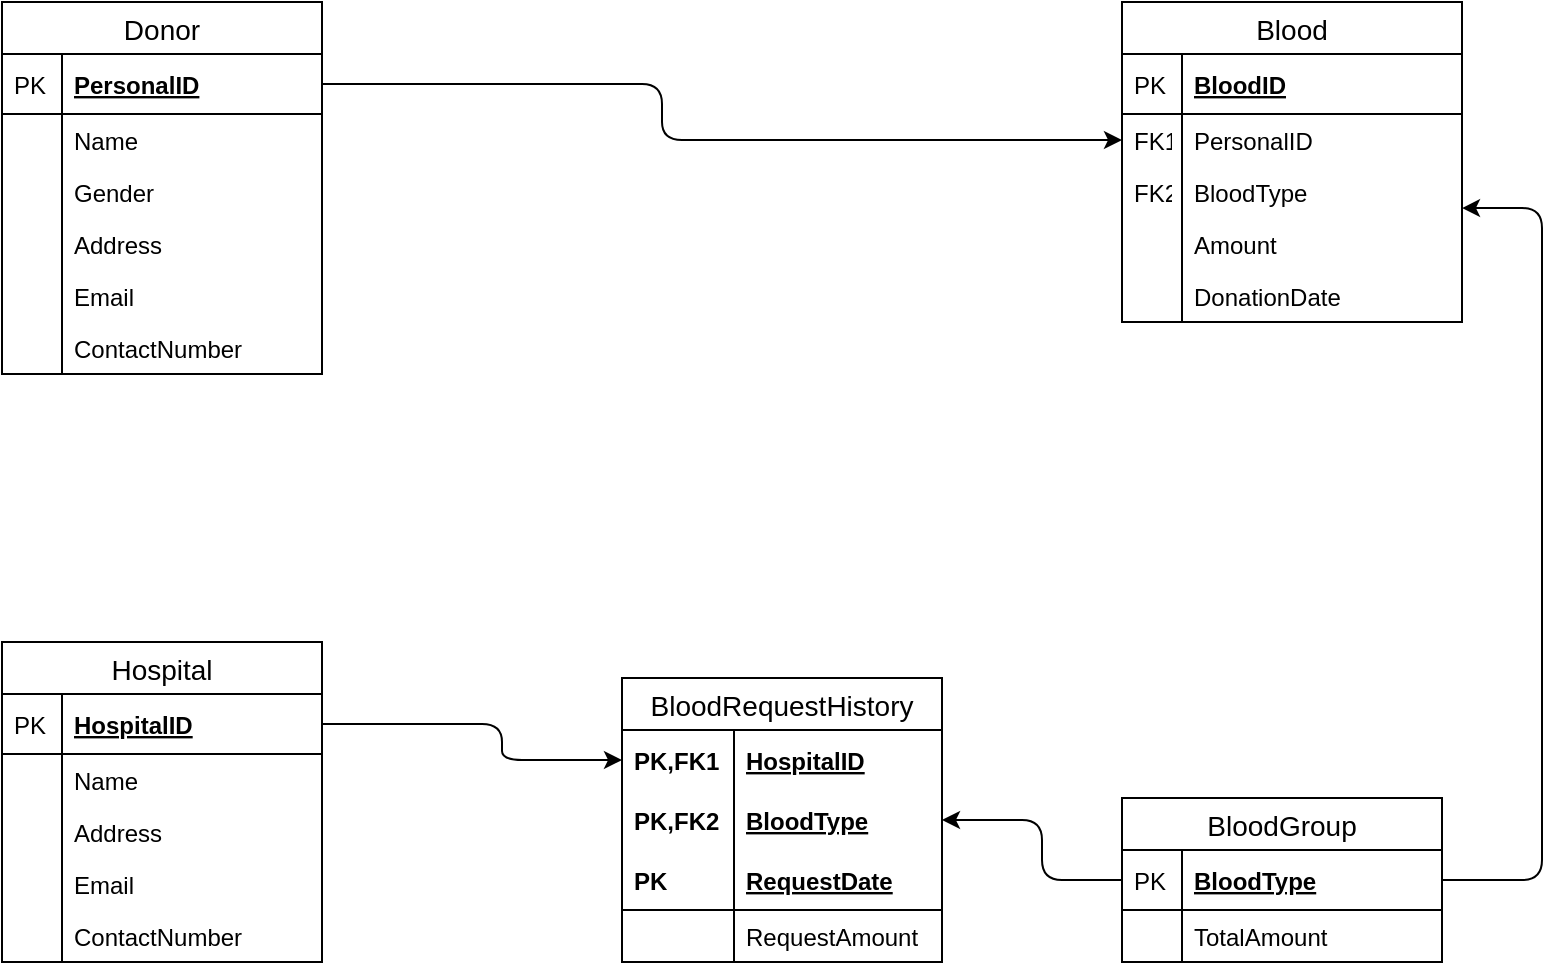 <mxfile version="13.2.3" type="device"><diagram id="C5RBs43oDa-KdzZeNtuy" name="Page-1"><mxGraphModel dx="371" dy="450" grid="1" gridSize="10" guides="1" tooltips="1" connect="1" arrows="1" fold="1" page="1" pageScale="1" pageWidth="827" pageHeight="1169" math="0" shadow="0"><root><mxCell id="WIyWlLk6GJQsqaUBKTNV-0"/><mxCell id="WIyWlLk6GJQsqaUBKTNV-1" parent="WIyWlLk6GJQsqaUBKTNV-0"/><mxCell id="yWTUPTSNKy1c9ZcxJU3X-40" value="" style="endArrow=classic;html=1;exitX=1;exitY=0.5;exitDx=0;exitDy=0;entryX=0;entryY=0.5;entryDx=0;entryDy=0;" parent="WIyWlLk6GJQsqaUBKTNV-1" source="yWTUPTSNKy1c9ZcxJU3X-7" target="yWTUPTSNKy1c9ZcxJU3X-24" edge="1"><mxGeometry width="50" height="50" relative="1" as="geometry"><mxPoint x="390" y="420" as="sourcePoint"/><mxPoint x="440" y="370" as="targetPoint"/><Array as="points"><mxPoint x="370" y="161"/><mxPoint x="370" y="189"/></Array></mxGeometry></mxCell><mxCell id="yWTUPTSNKy1c9ZcxJU3X-93" value="" style="endArrow=classic;html=1;exitX=1;exitY=0.5;exitDx=0;exitDy=0;entryX=0;entryY=0.5;entryDx=0;entryDy=0;" parent="WIyWlLk6GJQsqaUBKTNV-1" source="yWTUPTSNKy1c9ZcxJU3X-42" target="yWTUPTSNKy1c9ZcxJU3X-83" edge="1"><mxGeometry width="50" height="50" relative="1" as="geometry"><mxPoint x="390" y="420" as="sourcePoint"/><mxPoint x="440" y="370" as="targetPoint"/><Array as="points"><mxPoint x="290" y="481"/><mxPoint x="290" y="499"/></Array></mxGeometry></mxCell><mxCell id="yWTUPTSNKy1c9ZcxJU3X-95" value="" style="endArrow=classic;html=1;exitX=0;exitY=0.5;exitDx=0;exitDy=0;entryX=1;entryY=0.5;entryDx=0;entryDy=0;" parent="WIyWlLk6GJQsqaUBKTNV-1" source="yWTUPTSNKy1c9ZcxJU3X-59" target="yWTUPTSNKy1c9ZcxJU3X-91" edge="1"><mxGeometry width="50" height="50" relative="1" as="geometry"><mxPoint x="390" y="420" as="sourcePoint"/><mxPoint x="440" y="370" as="targetPoint"/><Array as="points"><mxPoint x="560" y="559"/><mxPoint x="560" y="529"/></Array></mxGeometry></mxCell><mxCell id="yWTUPTSNKy1c9ZcxJU3X-96" value="" style="endArrow=classic;html=1;exitX=1;exitY=0.5;exitDx=0;exitDy=0;entryX=1;entryY=0.808;entryDx=0;entryDy=0;entryPerimeter=0;" parent="WIyWlLk6GJQsqaUBKTNV-1" source="yWTUPTSNKy1c9ZcxJU3X-59" target="yWTUPTSNKy1c9ZcxJU3X-80" edge="1"><mxGeometry width="50" height="50" relative="1" as="geometry"><mxPoint x="390" y="420" as="sourcePoint"/><mxPoint x="440" y="370" as="targetPoint"/><Array as="points"><mxPoint x="810" y="559"/><mxPoint x="810" y="223"/></Array></mxGeometry></mxCell><mxCell id="yWTUPTSNKy1c9ZcxJU3X-41" value="Hospital" style="swimlane;fontStyle=0;childLayout=stackLayout;horizontal=1;startSize=26;horizontalStack=0;resizeParent=1;resizeParentMax=0;resizeLast=0;collapsible=1;marginBottom=0;align=center;fontSize=14;" parent="WIyWlLk6GJQsqaUBKTNV-1" vertex="1"><mxGeometry x="40" y="440" width="160" height="160" as="geometry"/></mxCell><mxCell id="yWTUPTSNKy1c9ZcxJU3X-42" value="HospitalID" style="shape=partialRectangle;top=0;left=0;right=0;bottom=1;align=left;verticalAlign=middle;fillColor=none;spacingLeft=34;spacingRight=4;overflow=hidden;rotatable=0;points=[[0,0.5],[1,0.5]];portConstraint=eastwest;dropTarget=0;fontStyle=5;fontSize=12;" parent="yWTUPTSNKy1c9ZcxJU3X-41" vertex="1"><mxGeometry y="26" width="160" height="30" as="geometry"/></mxCell><mxCell id="yWTUPTSNKy1c9ZcxJU3X-43" value="PK" style="shape=partialRectangle;top=0;left=0;bottom=0;fillColor=none;align=left;verticalAlign=middle;spacingLeft=4;spacingRight=4;overflow=hidden;rotatable=0;points=[];portConstraint=eastwest;part=1;fontSize=12;" parent="yWTUPTSNKy1c9ZcxJU3X-42" vertex="1" connectable="0"><mxGeometry width="30" height="30" as="geometry"/></mxCell><mxCell id="yWTUPTSNKy1c9ZcxJU3X-44" value="Name" style="shape=partialRectangle;top=0;left=0;right=0;bottom=0;align=left;verticalAlign=top;fillColor=none;spacingLeft=34;spacingRight=4;overflow=hidden;rotatable=0;points=[[0,0.5],[1,0.5]];portConstraint=eastwest;dropTarget=0;fontSize=12;" parent="yWTUPTSNKy1c9ZcxJU3X-41" vertex="1"><mxGeometry y="56" width="160" height="26" as="geometry"/></mxCell><mxCell id="yWTUPTSNKy1c9ZcxJU3X-45" value="" style="shape=partialRectangle;top=0;left=0;bottom=0;fillColor=none;align=left;verticalAlign=top;spacingLeft=4;spacingRight=4;overflow=hidden;rotatable=0;points=[];portConstraint=eastwest;part=1;fontSize=12;" parent="yWTUPTSNKy1c9ZcxJU3X-44" vertex="1" connectable="0"><mxGeometry width="30" height="26" as="geometry"/></mxCell><mxCell id="yWTUPTSNKy1c9ZcxJU3X-46" value="Address" style="shape=partialRectangle;top=0;left=0;right=0;bottom=0;align=left;verticalAlign=top;fillColor=none;spacingLeft=34;spacingRight=4;overflow=hidden;rotatable=0;points=[[0,0.5],[1,0.5]];portConstraint=eastwest;dropTarget=0;fontSize=12;" parent="yWTUPTSNKy1c9ZcxJU3X-41" vertex="1"><mxGeometry y="82" width="160" height="26" as="geometry"/></mxCell><mxCell id="yWTUPTSNKy1c9ZcxJU3X-47" value="" style="shape=partialRectangle;top=0;left=0;bottom=0;fillColor=none;align=left;verticalAlign=top;spacingLeft=4;spacingRight=4;overflow=hidden;rotatable=0;points=[];portConstraint=eastwest;part=1;fontSize=12;" parent="yWTUPTSNKy1c9ZcxJU3X-46" vertex="1" connectable="0"><mxGeometry width="30" height="26" as="geometry"/></mxCell><mxCell id="yWTUPTSNKy1c9ZcxJU3X-56" value="Email" style="shape=partialRectangle;top=0;left=0;right=0;bottom=0;align=left;verticalAlign=top;fillColor=none;spacingLeft=34;spacingRight=4;overflow=hidden;rotatable=0;points=[[0,0.5],[1,0.5]];portConstraint=eastwest;dropTarget=0;fontSize=12;" parent="yWTUPTSNKy1c9ZcxJU3X-41" vertex="1"><mxGeometry y="108" width="160" height="26" as="geometry"/></mxCell><mxCell id="yWTUPTSNKy1c9ZcxJU3X-57" value="" style="shape=partialRectangle;top=0;left=0;bottom=0;fillColor=none;align=left;verticalAlign=top;spacingLeft=4;spacingRight=4;overflow=hidden;rotatable=0;points=[];portConstraint=eastwest;part=1;fontSize=12;" parent="yWTUPTSNKy1c9ZcxJU3X-56" vertex="1" connectable="0"><mxGeometry width="30" height="26" as="geometry"/></mxCell><mxCell id="yWTUPTSNKy1c9ZcxJU3X-48" value="ContactNumber" style="shape=partialRectangle;top=0;left=0;right=0;bottom=0;align=left;verticalAlign=top;fillColor=none;spacingLeft=34;spacingRight=4;overflow=hidden;rotatable=0;points=[[0,0.5],[1,0.5]];portConstraint=eastwest;dropTarget=0;fontSize=12;" parent="yWTUPTSNKy1c9ZcxJU3X-41" vertex="1"><mxGeometry y="134" width="160" height="26" as="geometry"/></mxCell><mxCell id="yWTUPTSNKy1c9ZcxJU3X-49" value="" style="shape=partialRectangle;top=0;left=0;bottom=0;fillColor=none;align=left;verticalAlign=top;spacingLeft=4;spacingRight=4;overflow=hidden;rotatable=0;points=[];portConstraint=eastwest;part=1;fontSize=12;" parent="yWTUPTSNKy1c9ZcxJU3X-48" vertex="1" connectable="0"><mxGeometry width="30" height="26" as="geometry"/></mxCell><mxCell id="yWTUPTSNKy1c9ZcxJU3X-6" value="Donor" style="swimlane;fontStyle=0;childLayout=stackLayout;horizontal=1;startSize=26;horizontalStack=0;resizeParent=1;resizeParentMax=0;resizeLast=0;collapsible=1;marginBottom=0;align=center;fontSize=14;" parent="WIyWlLk6GJQsqaUBKTNV-1" vertex="1"><mxGeometry x="40" y="120" width="160" height="186" as="geometry"/></mxCell><mxCell id="yWTUPTSNKy1c9ZcxJU3X-7" value="PersonalID" style="shape=partialRectangle;top=0;left=0;right=0;bottom=1;align=left;verticalAlign=middle;fillColor=none;spacingLeft=34;spacingRight=4;overflow=hidden;rotatable=0;points=[[0,0.5],[1,0.5]];portConstraint=eastwest;dropTarget=0;fontStyle=5;fontSize=12;" parent="yWTUPTSNKy1c9ZcxJU3X-6" vertex="1"><mxGeometry y="26" width="160" height="30" as="geometry"/></mxCell><mxCell id="yWTUPTSNKy1c9ZcxJU3X-8" value="PK" style="shape=partialRectangle;top=0;left=0;bottom=0;fillColor=none;align=left;verticalAlign=middle;spacingLeft=4;spacingRight=4;overflow=hidden;rotatable=0;points=[];portConstraint=eastwest;part=1;fontSize=12;" parent="yWTUPTSNKy1c9ZcxJU3X-7" vertex="1" connectable="0"><mxGeometry width="30" height="30" as="geometry"/></mxCell><mxCell id="yWTUPTSNKy1c9ZcxJU3X-9" value="Name" style="shape=partialRectangle;top=0;left=0;right=0;bottom=0;align=left;verticalAlign=top;fillColor=none;spacingLeft=34;spacingRight=4;overflow=hidden;rotatable=0;points=[[0,0.5],[1,0.5]];portConstraint=eastwest;dropTarget=0;fontSize=12;" parent="yWTUPTSNKy1c9ZcxJU3X-6" vertex="1"><mxGeometry y="56" width="160" height="26" as="geometry"/></mxCell><mxCell id="yWTUPTSNKy1c9ZcxJU3X-10" value="" style="shape=partialRectangle;top=0;left=0;bottom=0;fillColor=none;align=left;verticalAlign=top;spacingLeft=4;spacingRight=4;overflow=hidden;rotatable=0;points=[];portConstraint=eastwest;part=1;fontSize=12;" parent="yWTUPTSNKy1c9ZcxJU3X-9" vertex="1" connectable="0"><mxGeometry width="30" height="26" as="geometry"/></mxCell><mxCell id="yWTUPTSNKy1c9ZcxJU3X-11" value="Gender" style="shape=partialRectangle;top=0;left=0;right=0;bottom=0;align=left;verticalAlign=top;fillColor=none;spacingLeft=34;spacingRight=4;overflow=hidden;rotatable=0;points=[[0,0.5],[1,0.5]];portConstraint=eastwest;dropTarget=0;fontSize=12;" parent="yWTUPTSNKy1c9ZcxJU3X-6" vertex="1"><mxGeometry y="82" width="160" height="26" as="geometry"/></mxCell><mxCell id="yWTUPTSNKy1c9ZcxJU3X-12" value="" style="shape=partialRectangle;top=0;left=0;bottom=0;fillColor=none;align=left;verticalAlign=top;spacingLeft=4;spacingRight=4;overflow=hidden;rotatable=0;points=[];portConstraint=eastwest;part=1;fontSize=12;" parent="yWTUPTSNKy1c9ZcxJU3X-11" vertex="1" connectable="0"><mxGeometry width="30" height="26" as="geometry"/></mxCell><mxCell id="yWTUPTSNKy1c9ZcxJU3X-97" value="Address" style="shape=partialRectangle;top=0;left=0;right=0;bottom=0;align=left;verticalAlign=top;fillColor=none;spacingLeft=34;spacingRight=4;overflow=hidden;rotatable=0;points=[[0,0.5],[1,0.5]];portConstraint=eastwest;dropTarget=0;fontSize=12;" parent="yWTUPTSNKy1c9ZcxJU3X-6" vertex="1"><mxGeometry y="108" width="160" height="26" as="geometry"/></mxCell><mxCell id="yWTUPTSNKy1c9ZcxJU3X-98" value="" style="shape=partialRectangle;top=0;left=0;bottom=0;fillColor=none;align=left;verticalAlign=top;spacingLeft=4;spacingRight=4;overflow=hidden;rotatable=0;points=[];portConstraint=eastwest;part=1;fontSize=12;" parent="yWTUPTSNKy1c9ZcxJU3X-97" vertex="1" connectable="0"><mxGeometry width="30" height="26" as="geometry"/></mxCell><mxCell id="yWTUPTSNKy1c9ZcxJU3X-13" value="Email" style="shape=partialRectangle;top=0;left=0;right=0;bottom=0;align=left;verticalAlign=top;fillColor=none;spacingLeft=34;spacingRight=4;overflow=hidden;rotatable=0;points=[[0,0.5],[1,0.5]];portConstraint=eastwest;dropTarget=0;fontSize=12;" parent="yWTUPTSNKy1c9ZcxJU3X-6" vertex="1"><mxGeometry y="134" width="160" height="26" as="geometry"/></mxCell><mxCell id="yWTUPTSNKy1c9ZcxJU3X-14" value="" style="shape=partialRectangle;top=0;left=0;bottom=0;fillColor=none;align=left;verticalAlign=top;spacingLeft=4;spacingRight=4;overflow=hidden;rotatable=0;points=[];portConstraint=eastwest;part=1;fontSize=12;" parent="yWTUPTSNKy1c9ZcxJU3X-13" vertex="1" connectable="0"><mxGeometry width="30" height="26" as="geometry"/></mxCell><mxCell id="yWTUPTSNKy1c9ZcxJU3X-15" value="ContactNumber" style="shape=partialRectangle;top=0;left=0;right=0;bottom=0;align=left;verticalAlign=top;fillColor=none;spacingLeft=34;spacingRight=4;overflow=hidden;rotatable=0;points=[[0,0.5],[1,0.5]];portConstraint=eastwest;dropTarget=0;fontSize=12;" parent="yWTUPTSNKy1c9ZcxJU3X-6" vertex="1"><mxGeometry y="160" width="160" height="26" as="geometry"/></mxCell><mxCell id="yWTUPTSNKy1c9ZcxJU3X-16" value="" style="shape=partialRectangle;top=0;left=0;bottom=0;fillColor=none;align=left;verticalAlign=top;spacingLeft=4;spacingRight=4;overflow=hidden;rotatable=0;points=[];portConstraint=eastwest;part=1;fontSize=12;" parent="yWTUPTSNKy1c9ZcxJU3X-15" vertex="1" connectable="0"><mxGeometry width="30" height="26.0" as="geometry"/></mxCell><mxCell id="yWTUPTSNKy1c9ZcxJU3X-21" value="Blood" style="swimlane;fontStyle=0;childLayout=stackLayout;horizontal=1;startSize=26;horizontalStack=0;resizeParent=1;resizeParentMax=0;resizeLast=0;collapsible=1;marginBottom=0;align=center;fontSize=14;" parent="WIyWlLk6GJQsqaUBKTNV-1" vertex="1"><mxGeometry x="600" y="120" width="170" height="160" as="geometry"><mxRectangle x="414" y="188" width="70" height="26" as="alternateBounds"/></mxGeometry></mxCell><mxCell id="yWTUPTSNKy1c9ZcxJU3X-22" value="BloodID" style="shape=partialRectangle;top=0;left=0;right=0;bottom=1;align=left;verticalAlign=middle;fillColor=none;spacingLeft=34;spacingRight=4;overflow=hidden;rotatable=0;points=[[0,0.5],[1,0.5]];portConstraint=eastwest;dropTarget=0;fontStyle=5;fontSize=12;" parent="yWTUPTSNKy1c9ZcxJU3X-21" vertex="1"><mxGeometry y="26" width="170" height="30" as="geometry"/></mxCell><mxCell id="yWTUPTSNKy1c9ZcxJU3X-23" value="PK" style="shape=partialRectangle;top=0;left=0;bottom=0;fillColor=none;align=left;verticalAlign=middle;spacingLeft=4;spacingRight=4;overflow=hidden;rotatable=0;points=[];portConstraint=eastwest;part=1;fontSize=12;" parent="yWTUPTSNKy1c9ZcxJU3X-22" vertex="1" connectable="0"><mxGeometry width="30" height="30" as="geometry"/></mxCell><mxCell id="yWTUPTSNKy1c9ZcxJU3X-24" value="PersonalID" style="shape=partialRectangle;top=0;left=0;right=0;bottom=0;align=left;verticalAlign=top;fillColor=none;spacingLeft=34;spacingRight=4;overflow=hidden;rotatable=0;points=[[0,0.5],[1,0.5]];portConstraint=eastwest;dropTarget=0;fontSize=12;" parent="yWTUPTSNKy1c9ZcxJU3X-21" vertex="1"><mxGeometry y="56" width="170" height="26" as="geometry"/></mxCell><mxCell id="yWTUPTSNKy1c9ZcxJU3X-25" value="FK1" style="shape=partialRectangle;top=0;left=0;bottom=0;fillColor=none;align=left;verticalAlign=top;spacingLeft=4;spacingRight=4;overflow=hidden;rotatable=0;points=[];portConstraint=eastwest;part=1;fontSize=12;" parent="yWTUPTSNKy1c9ZcxJU3X-24" vertex="1" connectable="0"><mxGeometry width="30" height="26" as="geometry"/></mxCell><mxCell id="yWTUPTSNKy1c9ZcxJU3X-80" value="BloodType" style="shape=partialRectangle;top=0;left=0;right=0;bottom=0;align=left;verticalAlign=top;fillColor=none;spacingLeft=34;spacingRight=4;overflow=hidden;rotatable=0;points=[[0,0.5],[1,0.5]];portConstraint=eastwest;dropTarget=0;fontSize=12;" parent="yWTUPTSNKy1c9ZcxJU3X-21" vertex="1"><mxGeometry y="82" width="170" height="26" as="geometry"/></mxCell><mxCell id="yWTUPTSNKy1c9ZcxJU3X-81" value="FK2" style="shape=partialRectangle;top=0;left=0;bottom=0;fillColor=none;align=left;verticalAlign=top;spacingLeft=4;spacingRight=4;overflow=hidden;rotatable=0;points=[];portConstraint=eastwest;part=1;fontSize=12;" parent="yWTUPTSNKy1c9ZcxJU3X-80" vertex="1" connectable="0"><mxGeometry width="30" height="26" as="geometry"/></mxCell><mxCell id="yWTUPTSNKy1c9ZcxJU3X-26" value="Amount" style="shape=partialRectangle;top=0;left=0;right=0;bottom=0;align=left;verticalAlign=top;fillColor=none;spacingLeft=34;spacingRight=4;overflow=hidden;rotatable=0;points=[[0,0.5],[1,0.5]];portConstraint=eastwest;dropTarget=0;fontSize=12;" parent="yWTUPTSNKy1c9ZcxJU3X-21" vertex="1"><mxGeometry y="108" width="170" height="26" as="geometry"/></mxCell><mxCell id="yWTUPTSNKy1c9ZcxJU3X-27" value="" style="shape=partialRectangle;top=0;left=0;bottom=0;fillColor=none;align=left;verticalAlign=top;spacingLeft=4;spacingRight=4;overflow=hidden;rotatable=0;points=[];portConstraint=eastwest;part=1;fontSize=12;" parent="yWTUPTSNKy1c9ZcxJU3X-26" vertex="1" connectable="0"><mxGeometry width="30" height="26" as="geometry"/></mxCell><mxCell id="yWTUPTSNKy1c9ZcxJU3X-28" value="DonationDate" style="shape=partialRectangle;top=0;left=0;right=0;bottom=0;align=left;verticalAlign=top;fillColor=none;spacingLeft=34;spacingRight=4;overflow=hidden;rotatable=0;points=[[0,0.5],[1,0.5]];portConstraint=eastwest;dropTarget=0;fontSize=12;" parent="yWTUPTSNKy1c9ZcxJU3X-21" vertex="1"><mxGeometry y="134" width="170" height="26" as="geometry"/></mxCell><mxCell id="yWTUPTSNKy1c9ZcxJU3X-29" value="" style="shape=partialRectangle;top=0;left=0;bottom=0;fillColor=none;align=left;verticalAlign=top;spacingLeft=4;spacingRight=4;overflow=hidden;rotatable=0;points=[];portConstraint=eastwest;part=1;fontSize=12;" parent="yWTUPTSNKy1c9ZcxJU3X-28" vertex="1" connectable="0"><mxGeometry width="30" height="26" as="geometry"/></mxCell><mxCell id="yWTUPTSNKy1c9ZcxJU3X-82" value="BloodRequestHistory" style="swimlane;fontStyle=0;childLayout=stackLayout;horizontal=1;startSize=26;horizontalStack=0;resizeParent=1;resizeParentMax=0;resizeLast=0;collapsible=1;marginBottom=0;align=center;fontSize=14;" parent="WIyWlLk6GJQsqaUBKTNV-1" vertex="1"><mxGeometry x="350" y="458" width="160" height="142" as="geometry"/></mxCell><mxCell id="yWTUPTSNKy1c9ZcxJU3X-83" value="HospitalID" style="shape=partialRectangle;top=0;left=0;right=0;bottom=0;align=left;verticalAlign=middle;fillColor=none;spacingLeft=60;spacingRight=4;overflow=hidden;rotatable=0;points=[[0,0.5],[1,0.5]];portConstraint=eastwest;dropTarget=0;fontStyle=5;fontSize=12;" parent="yWTUPTSNKy1c9ZcxJU3X-82" vertex="1"><mxGeometry y="26" width="160" height="30" as="geometry"/></mxCell><mxCell id="yWTUPTSNKy1c9ZcxJU3X-84" value="PK,FK1" style="shape=partialRectangle;fontStyle=1;top=0;left=0;bottom=0;fillColor=none;align=left;verticalAlign=middle;spacingLeft=4;spacingRight=4;overflow=hidden;rotatable=0;points=[];portConstraint=eastwest;part=1;fontSize=12;" parent="yWTUPTSNKy1c9ZcxJU3X-83" vertex="1" connectable="0"><mxGeometry width="56" height="30" as="geometry"/></mxCell><mxCell id="yWTUPTSNKy1c9ZcxJU3X-91" value="BloodType" style="shape=partialRectangle;top=0;left=0;right=0;bottom=0;align=left;verticalAlign=middle;fillColor=none;spacingLeft=60;spacingRight=4;overflow=hidden;rotatable=0;points=[[0,0.5],[1,0.5]];portConstraint=eastwest;dropTarget=0;fontStyle=5;fontSize=12;" parent="yWTUPTSNKy1c9ZcxJU3X-82" vertex="1"><mxGeometry y="56" width="160" height="30" as="geometry"/></mxCell><mxCell id="yWTUPTSNKy1c9ZcxJU3X-92" value="PK,FK2" style="shape=partialRectangle;fontStyle=1;top=0;left=0;bottom=0;fillColor=none;align=left;verticalAlign=middle;spacingLeft=4;spacingRight=4;overflow=hidden;rotatable=0;points=[];portConstraint=eastwest;part=1;fontSize=12;" parent="yWTUPTSNKy1c9ZcxJU3X-91" vertex="1" connectable="0"><mxGeometry width="56" height="30" as="geometry"/></mxCell><mxCell id="yWTUPTSNKy1c9ZcxJU3X-89" value="RequestDate" style="shape=partialRectangle;top=0;left=0;right=0;bottom=1;align=left;verticalAlign=middle;fillColor=none;spacingLeft=60;spacingRight=4;overflow=hidden;rotatable=0;points=[[0,0.5],[1,0.5]];portConstraint=eastwest;dropTarget=0;fontStyle=5;fontSize=12;" parent="yWTUPTSNKy1c9ZcxJU3X-82" vertex="1"><mxGeometry y="86" width="160" height="30" as="geometry"/></mxCell><mxCell id="yWTUPTSNKy1c9ZcxJU3X-90" value="PK" style="shape=partialRectangle;fontStyle=1;top=0;left=0;bottom=0;fillColor=none;align=left;verticalAlign=middle;spacingLeft=4;spacingRight=4;overflow=hidden;rotatable=0;points=[];portConstraint=eastwest;part=1;fontSize=12;" parent="yWTUPTSNKy1c9ZcxJU3X-89" vertex="1" connectable="0"><mxGeometry width="56" height="30" as="geometry"/></mxCell><mxCell id="yWTUPTSNKy1c9ZcxJU3X-87" value="RequestAmount" style="shape=partialRectangle;top=0;left=0;right=0;bottom=0;align=left;verticalAlign=top;fillColor=none;spacingLeft=60;spacingRight=4;overflow=hidden;rotatable=0;points=[[0,0.5],[1,0.5]];portConstraint=eastwest;dropTarget=0;fontSize=12;" parent="yWTUPTSNKy1c9ZcxJU3X-82" vertex="1"><mxGeometry y="116" width="160" height="26" as="geometry"/></mxCell><mxCell id="yWTUPTSNKy1c9ZcxJU3X-88" value="" style="shape=partialRectangle;top=0;left=0;bottom=0;fillColor=none;align=left;verticalAlign=top;spacingLeft=4;spacingRight=4;overflow=hidden;rotatable=0;points=[];portConstraint=eastwest;part=1;fontSize=12;" parent="yWTUPTSNKy1c9ZcxJU3X-87" vertex="1" connectable="0"><mxGeometry width="56" height="26" as="geometry"/></mxCell><mxCell id="yWTUPTSNKy1c9ZcxJU3X-58" value="BloodGroup" style="swimlane;fontStyle=0;childLayout=stackLayout;horizontal=1;startSize=26;horizontalStack=0;resizeParent=1;resizeParentMax=0;resizeLast=0;collapsible=1;marginBottom=0;align=center;fontSize=14;" parent="WIyWlLk6GJQsqaUBKTNV-1" vertex="1"><mxGeometry x="600" y="518" width="160" height="82" as="geometry"/></mxCell><mxCell id="yWTUPTSNKy1c9ZcxJU3X-59" value="BloodType" style="shape=partialRectangle;top=0;left=0;right=0;bottom=1;align=left;verticalAlign=middle;fillColor=none;spacingLeft=34;spacingRight=4;overflow=hidden;rotatable=0;points=[[0,0.5],[1,0.5]];portConstraint=eastwest;dropTarget=0;fontStyle=5;fontSize=12;" parent="yWTUPTSNKy1c9ZcxJU3X-58" vertex="1"><mxGeometry y="26" width="160" height="30" as="geometry"/></mxCell><mxCell id="yWTUPTSNKy1c9ZcxJU3X-60" value="PK" style="shape=partialRectangle;top=0;left=0;bottom=0;fillColor=none;align=left;verticalAlign=middle;spacingLeft=4;spacingRight=4;overflow=hidden;rotatable=0;points=[];portConstraint=eastwest;part=1;fontSize=12;" parent="yWTUPTSNKy1c9ZcxJU3X-59" vertex="1" connectable="0"><mxGeometry width="30" height="30" as="geometry"/></mxCell><mxCell id="yWTUPTSNKy1c9ZcxJU3X-61" value="TotalAmount" style="shape=partialRectangle;top=0;left=0;right=0;bottom=0;align=left;verticalAlign=top;fillColor=none;spacingLeft=34;spacingRight=4;overflow=hidden;rotatable=0;points=[[0,0.5],[1,0.5]];portConstraint=eastwest;dropTarget=0;fontSize=12;" parent="yWTUPTSNKy1c9ZcxJU3X-58" vertex="1"><mxGeometry y="56" width="160" height="26" as="geometry"/></mxCell><mxCell id="yWTUPTSNKy1c9ZcxJU3X-62" value="" style="shape=partialRectangle;top=0;left=0;bottom=0;fillColor=none;align=left;verticalAlign=top;spacingLeft=4;spacingRight=4;overflow=hidden;rotatable=0;points=[];portConstraint=eastwest;part=1;fontSize=12;" parent="yWTUPTSNKy1c9ZcxJU3X-61" vertex="1" connectable="0"><mxGeometry width="30" height="26" as="geometry"/></mxCell></root></mxGraphModel></diagram></mxfile>